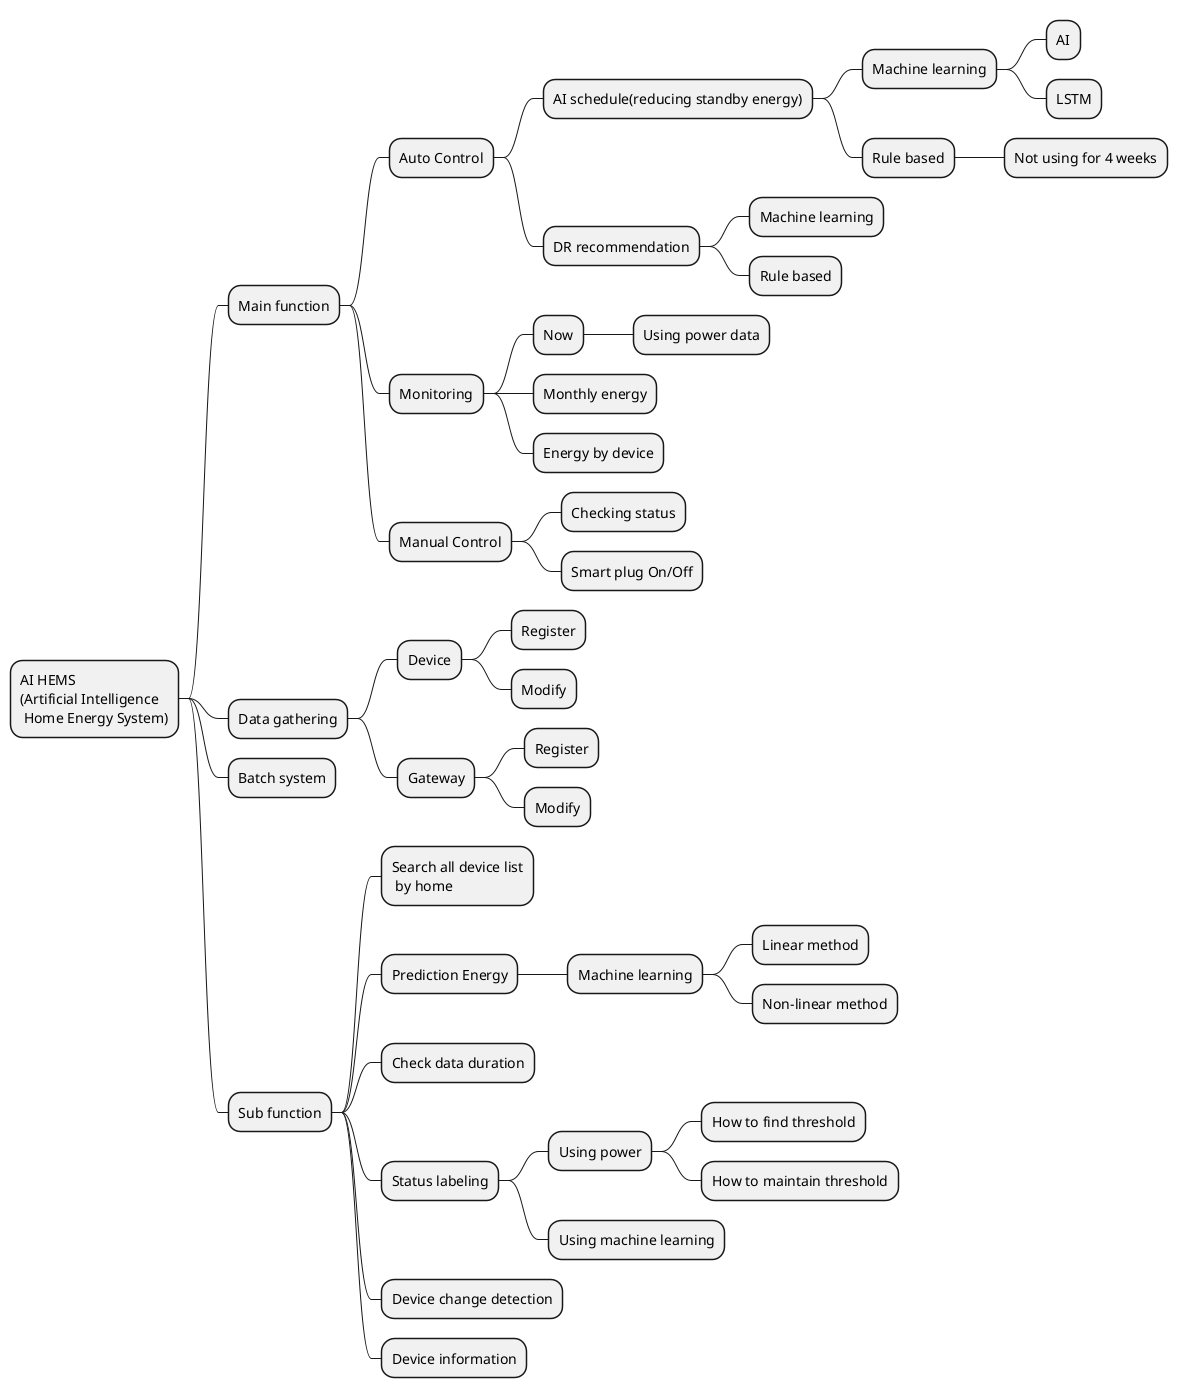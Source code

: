 @startmindmap
* AI HEMS\n(Artificial Intelligence\n Home Energy System)
** Main function
*** Auto Control
**** AI schedule(reducing standby energy)
***** Machine learning
****** AI
****** LSTM
***** Rule based
****** Not using for 4 weeks
**** DR recommendation
***** Machine learning
***** Rule based
*** Monitoring
**** Now
***** Using power data
**** Monthly energy
**** Energy by device
*** Manual Control
**** Checking status
**** Smart plug On/Off

** Data gathering
*** Device
**** Register
**** Modify
*** Gateway
**** Register
**** Modify

** Batch system

** Sub function
*** Search all device list\n by home
*** Prediction Energy
**** Machine learning
***** Linear method
***** Non-linear method
*** Check data duration
*** Status labeling
**** Using power
***** How to find threshold
***** How to maintain threshold
**** Using machine learning
*** Device change detection
*** Device information
@endmindmap